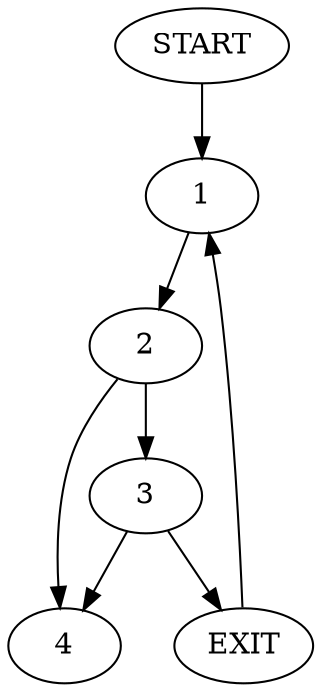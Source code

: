 digraph { 
0 [label="START"];
1;
2;
3;
4;
5[label="EXIT"];
0 -> 1;
1 -> 2;
2 -> 3;
2 -> 4;
3 -> 5;
3 -> 4;
5 -> 1;
}